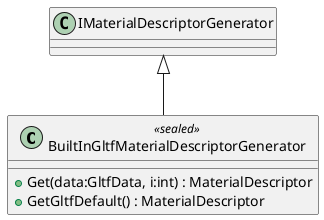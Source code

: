 @startuml
class BuiltInGltfMaterialDescriptorGenerator <<sealed>> {
    + Get(data:GltfData, i:int) : MaterialDescriptor
    + GetGltfDefault() : MaterialDescriptor
}
IMaterialDescriptorGenerator <|-- BuiltInGltfMaterialDescriptorGenerator
@enduml
